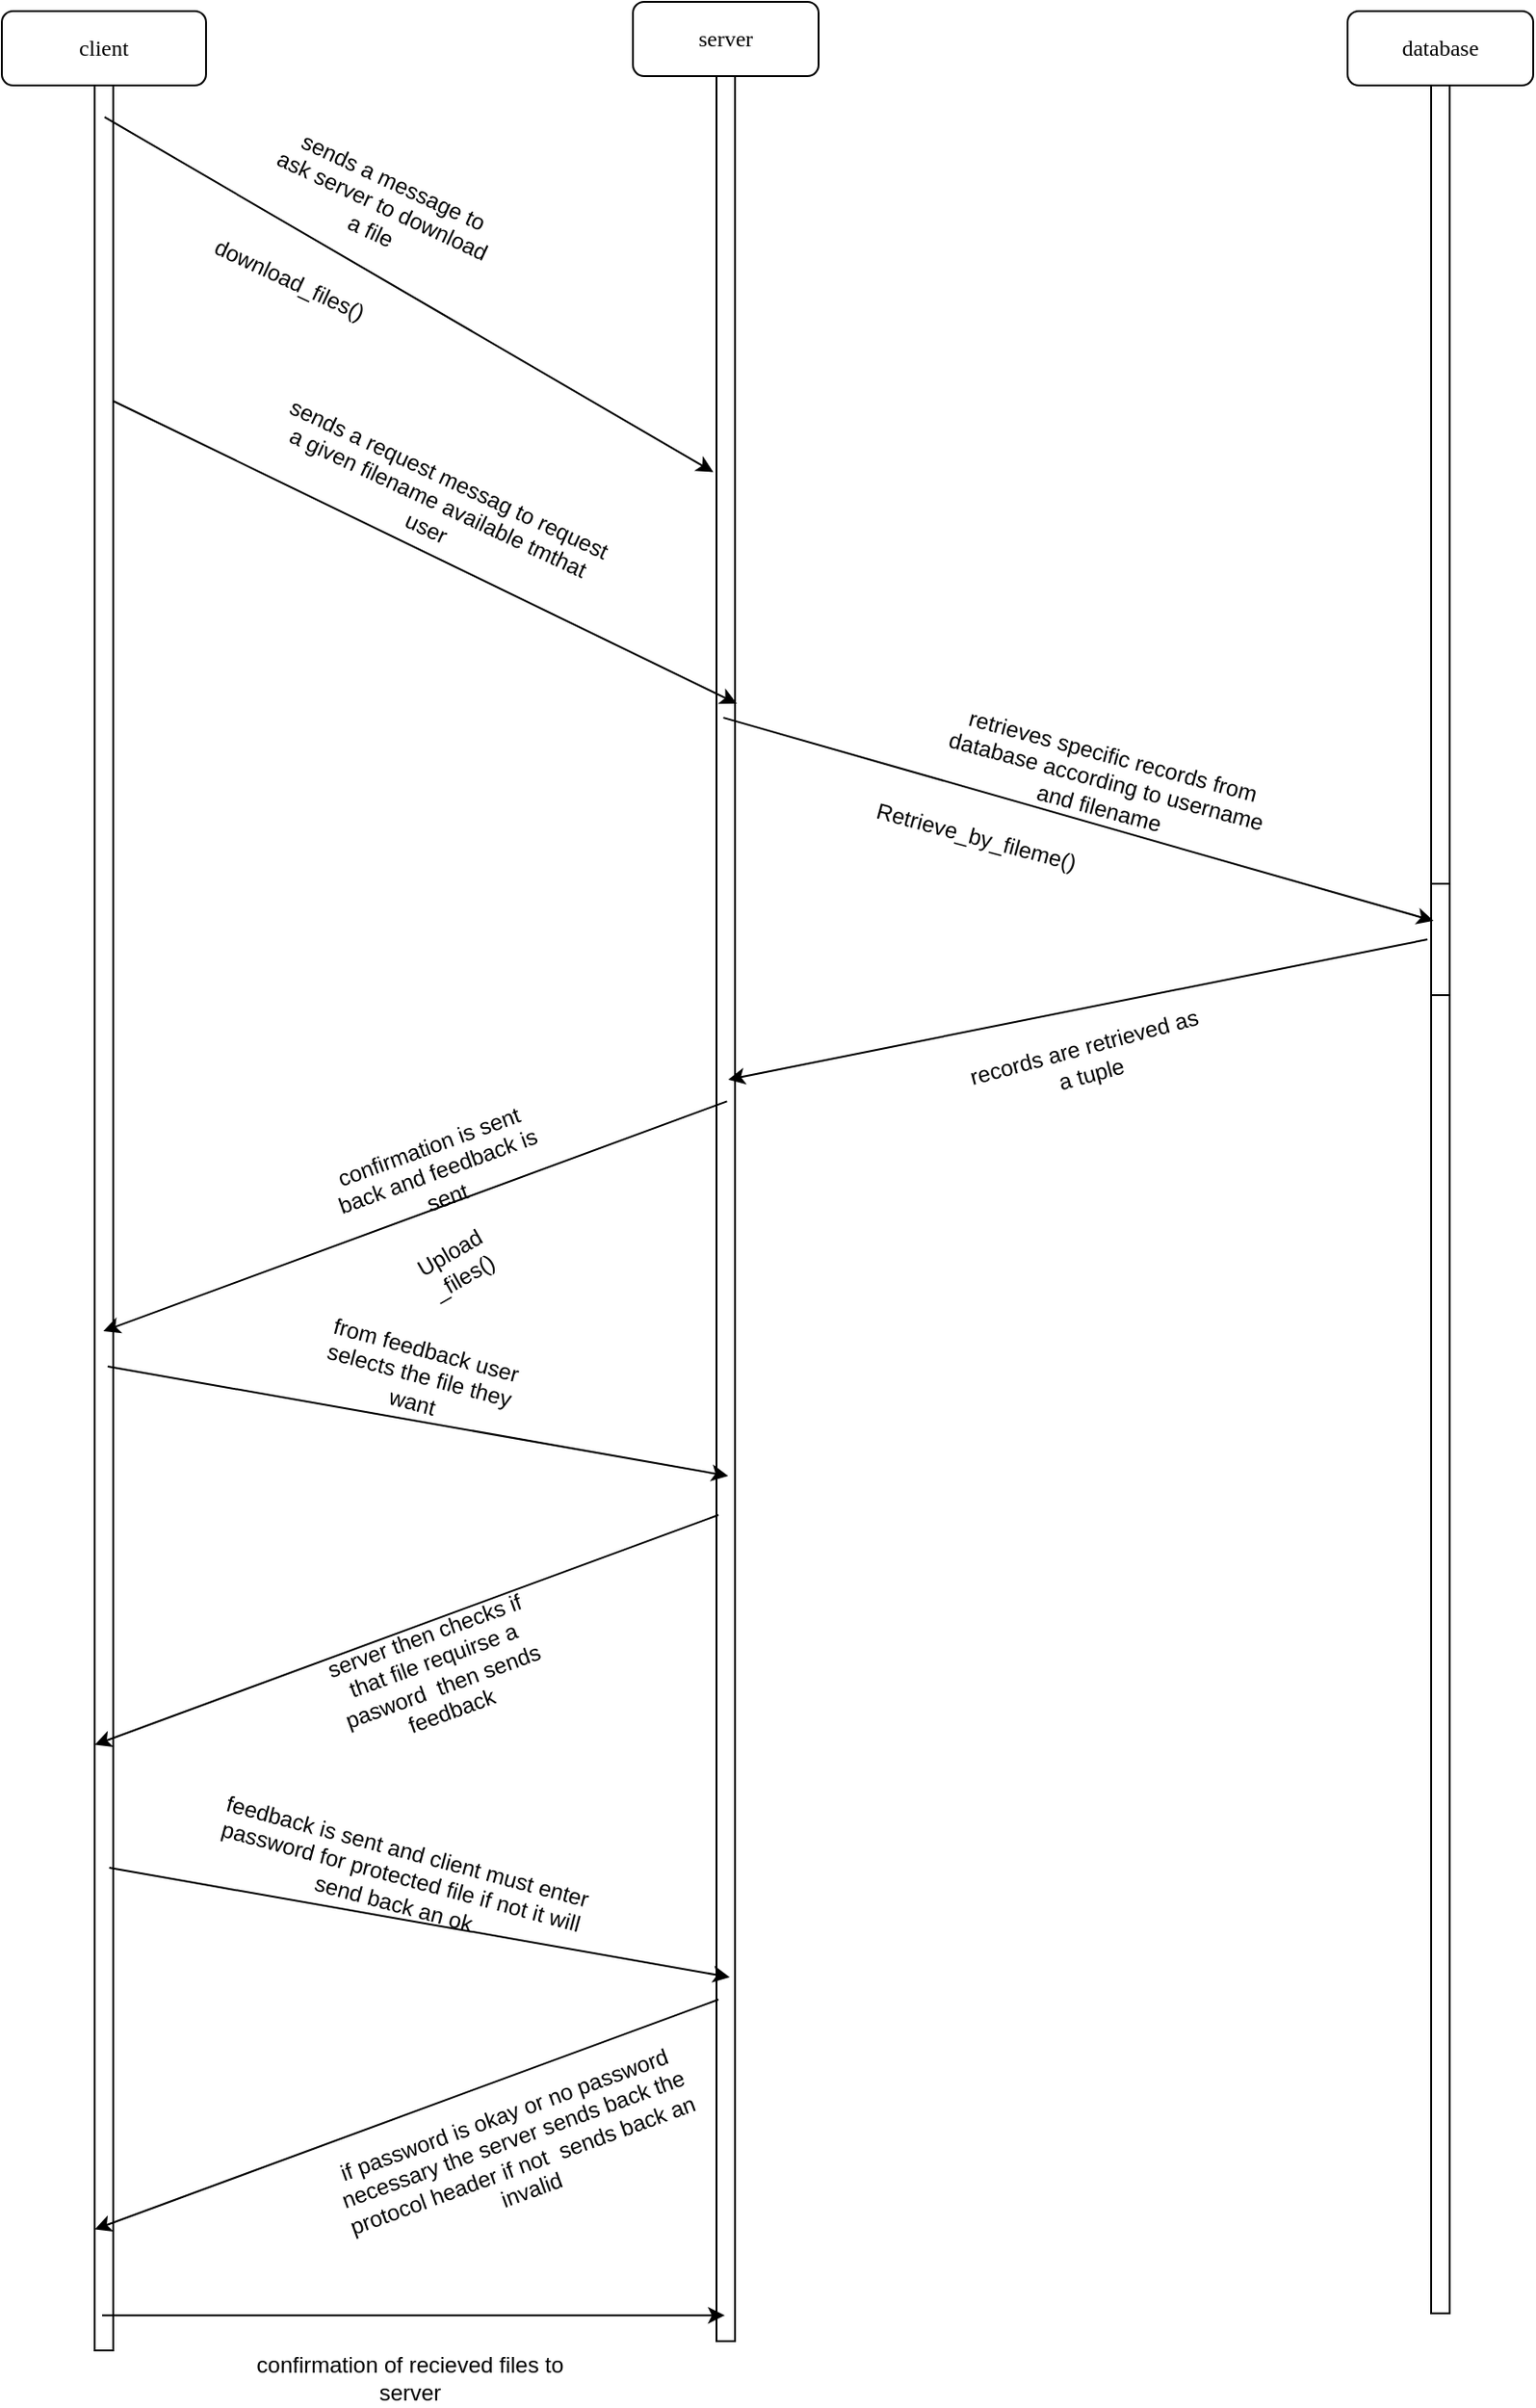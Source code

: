 <mxfile version="20.2.3" type="device"><diagram name="Page-1" id="13e1069c-82ec-6db2-03f1-153e76fe0fe0"><mxGraphModel dx="1022" dy="531" grid="1" gridSize="10" guides="1" tooltips="1" connect="1" arrows="1" fold="1" page="1" pageScale="1" pageWidth="1100" pageHeight="850" background="none" math="0" shadow="0"><root><mxCell id="0"/><mxCell id="1" parent="0"/><mxCell id="7baba1c4bc27f4b0-2" value="server" style="shape=umlLifeline;perimeter=lifelinePerimeter;whiteSpace=wrap;html=1;container=1;collapsible=0;recursiveResize=0;outlineConnect=0;rounded=1;shadow=0;comic=0;labelBackgroundColor=none;strokeWidth=1;fontFamily=Verdana;fontSize=12;align=center;" parent="1" vertex="1"><mxGeometry x="440" y="75" width="100" height="1260" as="geometry"/></mxCell><mxCell id="7baba1c4bc27f4b0-10" value="" style="html=1;points=[];perimeter=orthogonalPerimeter;rounded=0;shadow=0;comic=0;labelBackgroundColor=none;strokeWidth=1;fontFamily=Verdana;fontSize=12;align=center;" parent="7baba1c4bc27f4b0-2" vertex="1"><mxGeometry x="45" y="40" width="10" height="1220" as="geometry"/></mxCell><mxCell id="7baba1c4bc27f4b0-3" value="database" style="shape=umlLifeline;perimeter=lifelinePerimeter;whiteSpace=wrap;html=1;container=1;collapsible=0;recursiveResize=0;outlineConnect=0;rounded=1;shadow=0;comic=0;labelBackgroundColor=none;strokeWidth=1;fontFamily=Verdana;fontSize=12;align=center;" parent="1" vertex="1"><mxGeometry x="825" y="80" width="100" height="1240" as="geometry"/></mxCell><mxCell id="7baba1c4bc27f4b0-13" value="" style="html=1;points=[];perimeter=orthogonalPerimeter;rounded=0;shadow=0;comic=0;labelBackgroundColor=none;strokeWidth=1;fontFamily=Verdana;fontSize=12;align=center;" parent="7baba1c4bc27f4b0-3" vertex="1"><mxGeometry x="45" y="40" width="10" height="1200" as="geometry"/></mxCell><mxCell id="7baba1c4bc27f4b0-8" value="client" style="shape=umlLifeline;perimeter=lifelinePerimeter;whiteSpace=wrap;html=1;container=1;collapsible=0;recursiveResize=0;outlineConnect=0;rounded=1;shadow=0;comic=0;labelBackgroundColor=none;strokeWidth=1;fontFamily=Verdana;fontSize=12;align=center;" parent="1" vertex="1"><mxGeometry x="100" y="80" width="110" height="1260" as="geometry"/></mxCell><mxCell id="7baba1c4bc27f4b0-9" value="" style="html=1;points=[];perimeter=orthogonalPerimeter;rounded=0;shadow=0;comic=0;labelBackgroundColor=none;strokeWidth=1;fontFamily=Verdana;fontSize=12;align=center;" parent="7baba1c4bc27f4b0-8" vertex="1"><mxGeometry x="50" y="40" width="10" height="1220" as="geometry"/></mxCell><mxCell id="7baba1c4bc27f4b0-28" value="" style="html=1;points=[];perimeter=orthogonalPerimeter;rounded=0;shadow=0;comic=0;labelBackgroundColor=none;strokeWidth=1;fontFamily=Verdana;fontSize=12;align=center;" parent="1" vertex="1"><mxGeometry x="870" y="550" width="10" height="60" as="geometry"/></mxCell><mxCell id="l4je2B0ktl_o9_26r2Ls-6" value="" style="endArrow=classic;html=1;rounded=0;entryX=0.433;entryY=0.201;entryDx=0;entryDy=0;entryPerimeter=0;exitX=0.533;exitY=0.014;exitDx=0;exitDy=0;exitPerimeter=0;" edge="1" parent="1" source="7baba1c4bc27f4b0-9" target="7baba1c4bc27f4b0-2"><mxGeometry width="50" height="50" relative="1" as="geometry"><mxPoint x="170" y="140" as="sourcePoint"/><mxPoint x="430" y="330" as="targetPoint"/><Array as="points"/></mxGeometry></mxCell><mxCell id="l4je2B0ktl_o9_26r2Ls-7" value="sends a message to ask server to download a file" style="text;html=1;strokeColor=none;fillColor=none;align=center;verticalAlign=middle;whiteSpace=wrap;rounded=0;rotation=25;" vertex="1" parent="1"><mxGeometry x="240.0" y="170" width="130" height="30" as="geometry"/></mxCell><mxCell id="l4je2B0ktl_o9_26r2Ls-8" value="" style="endArrow=classic;html=1;rounded=0;entryX=0.467;entryY=0.55;entryDx=0;entryDy=0;entryPerimeter=0;exitX=0.507;exitY=0.47;exitDx=0;exitDy=0;exitPerimeter=0;" edge="1" parent="1" source="7baba1c4bc27f4b0-2" target="7baba1c4bc27f4b0-9"><mxGeometry width="50" height="50" relative="1" as="geometry"><mxPoint x="480" y="410" as="sourcePoint"/><mxPoint x="270" y="450" as="targetPoint"/><Array as="points"/></mxGeometry></mxCell><mxCell id="l4je2B0ktl_o9_26r2Ls-9" value="from feedback user selects the file they want" style="text;html=1;strokeColor=none;fillColor=none;align=center;verticalAlign=middle;whiteSpace=wrap;rounded=0;rotation=15;" vertex="1" parent="1"><mxGeometry x="260" y="800" width="130" height="30" as="geometry"/></mxCell><mxCell id="l4je2B0ktl_o9_26r2Ls-10" value="download_files()" style="text;html=1;strokeColor=none;fillColor=none;align=center;verticalAlign=middle;whiteSpace=wrap;rounded=0;rotation=25;" vertex="1" parent="1"><mxGeometry x="190.0" y="210" width="130" height="30" as="geometry"/></mxCell><mxCell id="l4je2B0ktl_o9_26r2Ls-11" value="" style="endArrow=classic;html=1;rounded=0;entryX=1.1;entryY=0.277;entryDx=0;entryDy=0;entryPerimeter=0;exitX=0.533;exitY=0.014;exitDx=0;exitDy=0;exitPerimeter=0;" edge="1" parent="1" target="7baba1c4bc27f4b0-10"><mxGeometry width="50" height="50" relative="1" as="geometry"><mxPoint x="160.0" y="290" as="sourcePoint"/><mxPoint x="487.97" y="408.25" as="targetPoint"/><Array as="points"/></mxGeometry></mxCell><mxCell id="l4je2B0ktl_o9_26r2Ls-12" value="sends a request messag to request a given filename available tmthat user" style="text;html=1;strokeColor=none;fillColor=none;align=center;verticalAlign=middle;whiteSpace=wrap;rounded=0;rotation=25;" vertex="1" parent="1"><mxGeometry x="240" y="330" width="190" height="30" as="geometry"/></mxCell><mxCell id="l4je2B0ktl_o9_26r2Ls-13" value="Upload&lt;br&gt;_files()" style="text;html=1;strokeColor=none;fillColor=none;align=center;verticalAlign=middle;whiteSpace=wrap;rounded=0;rotation=-30;" vertex="1" parent="1"><mxGeometry x="260" y="740" width="170" height="30" as="geometry"/></mxCell><mxCell id="l4je2B0ktl_o9_26r2Ls-14" value="" style="endArrow=classic;html=1;rounded=0;entryX=0.133;entryY=0.375;entryDx=0;entryDy=0;entryPerimeter=0;exitX=0.487;exitY=0.306;exitDx=0;exitDy=0;exitPerimeter=0;" edge="1" parent="1" source="7baba1c4bc27f4b0-2" target="7baba1c4bc27f4b0-13"><mxGeometry width="50" height="50" relative="1" as="geometry"><mxPoint x="500" y="410.69" as="sourcePoint"/><mxPoint x="827.97" y="528.94" as="targetPoint"/><Array as="points"/></mxGeometry></mxCell><mxCell id="l4je2B0ktl_o9_26r2Ls-15" value="retrieves specific records from database according to username and filename" style="text;html=1;strokeColor=none;fillColor=none;align=center;verticalAlign=middle;whiteSpace=wrap;rounded=0;rotation=15;" vertex="1" parent="1"><mxGeometry x="595" y="480" width="200" height="30" as="geometry"/></mxCell><mxCell id="l4je2B0ktl_o9_26r2Ls-16" value="Retrieve_by_fileme()" style="text;html=1;strokeColor=none;fillColor=none;align=center;verticalAlign=middle;whiteSpace=wrap;rounded=0;rotation=15;" vertex="1" parent="1"><mxGeometry x="560" y="510" width="130" height="30" as="geometry"/></mxCell><mxCell id="l4je2B0ktl_o9_26r2Ls-17" value="" style="endArrow=classic;html=1;rounded=0;entryX=0.633;entryY=0.443;entryDx=0;entryDy=0;entryPerimeter=0;exitX=-0.2;exitY=0.5;exitDx=0;exitDy=0;exitPerimeter=0;" edge="1" parent="1" source="7baba1c4bc27f4b0-28" target="7baba1c4bc27f4b0-10"><mxGeometry width="50" height="50" relative="1" as="geometry"><mxPoint x="849.33" y="570" as="sourcePoint"/><mxPoint x="520" y="724.64" as="targetPoint"/><Array as="points"/></mxGeometry></mxCell><mxCell id="l4je2B0ktl_o9_26r2Ls-18" value="records are retrieved as a tuple&lt;br&gt;" style="text;html=1;strokeColor=none;fillColor=none;align=center;verticalAlign=middle;whiteSpace=wrap;rounded=0;rotation=-15;" vertex="1" parent="1"><mxGeometry x="620" y="630" width="130" height="30" as="geometry"/></mxCell><mxCell id="l4je2B0ktl_o9_26r2Ls-19" value="" style="endArrow=classic;html=1;rounded=0;entryX=0.633;entryY=0.618;entryDx=0;entryDy=0;entryPerimeter=0;exitX=0.533;exitY=0.014;exitDx=0;exitDy=0;exitPerimeter=0;" edge="1" parent="1" target="7baba1c4bc27f4b0-10"><mxGeometry width="50" height="50" relative="1" as="geometry"><mxPoint x="157" y="810" as="sourcePoint"/><mxPoint x="493" y="972.94" as="targetPoint"/><Array as="points"/></mxGeometry></mxCell><mxCell id="l4je2B0ktl_o9_26r2Ls-20" value="" style="endArrow=classic;html=1;rounded=0;entryX=0.467;entryY=0.55;entryDx=0;entryDy=0;entryPerimeter=0;exitX=0.507;exitY=0.47;exitDx=0;exitDy=0;exitPerimeter=0;" edge="1" parent="1"><mxGeometry width="50" height="50" relative="1" as="geometry"><mxPoint x="486.03" y="890.0" as="sourcePoint"/><mxPoint x="150.0" y="1013.8" as="targetPoint"/><Array as="points"/></mxGeometry></mxCell><mxCell id="l4je2B0ktl_o9_26r2Ls-21" value="confirmation is sent back and feedback is sent" style="text;html=1;strokeColor=none;fillColor=none;align=center;verticalAlign=middle;whiteSpace=wrap;rounded=0;rotation=-20;" vertex="1" parent="1"><mxGeometry x="270" y="690" width="130" height="30" as="geometry"/></mxCell><mxCell id="l4je2B0ktl_o9_26r2Ls-22" value="server then checks if that file requirse a pasword&amp;nbsp; then sends feedback" style="text;html=1;strokeColor=none;fillColor=none;align=center;verticalAlign=middle;whiteSpace=wrap;rounded=0;rotation=-20;" vertex="1" parent="1"><mxGeometry x="270" y="960" width="130" height="30" as="geometry"/></mxCell><mxCell id="l4je2B0ktl_o9_26r2Ls-23" value="" style="endArrow=classic;html=1;rounded=0;entryX=0.633;entryY=0.618;entryDx=0;entryDy=0;entryPerimeter=0;exitX=0.533;exitY=0.014;exitDx=0;exitDy=0;exitPerimeter=0;" edge="1" parent="1"><mxGeometry width="50" height="50" relative="1" as="geometry"><mxPoint x="157.84" y="1080" as="sourcePoint"/><mxPoint x="492.17" y="1138.96" as="targetPoint"/><Array as="points"/></mxGeometry></mxCell><mxCell id="l4je2B0ktl_o9_26r2Ls-24" value="" style="endArrow=classic;html=1;rounded=0;entryX=0.467;entryY=0.55;entryDx=0;entryDy=0;entryPerimeter=0;exitX=0.507;exitY=0.47;exitDx=0;exitDy=0;exitPerimeter=0;" edge="1" parent="1"><mxGeometry width="50" height="50" relative="1" as="geometry"><mxPoint x="486.03" y="1151.0" as="sourcePoint"/><mxPoint x="150" y="1274.8" as="targetPoint"/><Array as="points"/></mxGeometry></mxCell><mxCell id="l4je2B0ktl_o9_26r2Ls-25" value="feedback is sent and client must enter password for protected file if not it will send back an ok" style="text;html=1;strokeColor=none;fillColor=none;align=center;verticalAlign=middle;whiteSpace=wrap;rounded=0;rotation=15;" vertex="1" parent="1"><mxGeometry x="210" y="1070" width="210" height="30" as="geometry"/></mxCell><mxCell id="l4je2B0ktl_o9_26r2Ls-27" value="if password is okay or no password necessary the server sends back the protocol header if not&amp;nbsp; sends back an invalid" style="text;html=1;strokeColor=none;fillColor=none;align=center;verticalAlign=middle;whiteSpace=wrap;rounded=0;rotation=-20;" vertex="1" parent="1"><mxGeometry x="277.89" y="1218.03" width="200" height="30" as="geometry"/></mxCell><mxCell id="l4je2B0ktl_o9_26r2Ls-28" value="" style="endArrow=classic;html=1;rounded=0;exitX=0.491;exitY=0.985;exitDx=0;exitDy=0;exitPerimeter=0;" edge="1" parent="1" source="7baba1c4bc27f4b0-8" target="7baba1c4bc27f4b0-2"><mxGeometry width="50" height="50" relative="1" as="geometry"><mxPoint x="430" y="1260" as="sourcePoint"/><mxPoint x="480" y="1210" as="targetPoint"/></mxGeometry></mxCell><mxCell id="l4je2B0ktl_o9_26r2Ls-29" value="confirmation of recieved files to server" style="text;html=1;strokeColor=none;fillColor=none;align=center;verticalAlign=middle;whiteSpace=wrap;rounded=0;rotation=0;" vertex="1" parent="1"><mxGeometry x="220" y="1340" width="200" height="30" as="geometry"/></mxCell></root></mxGraphModel></diagram></mxfile>
